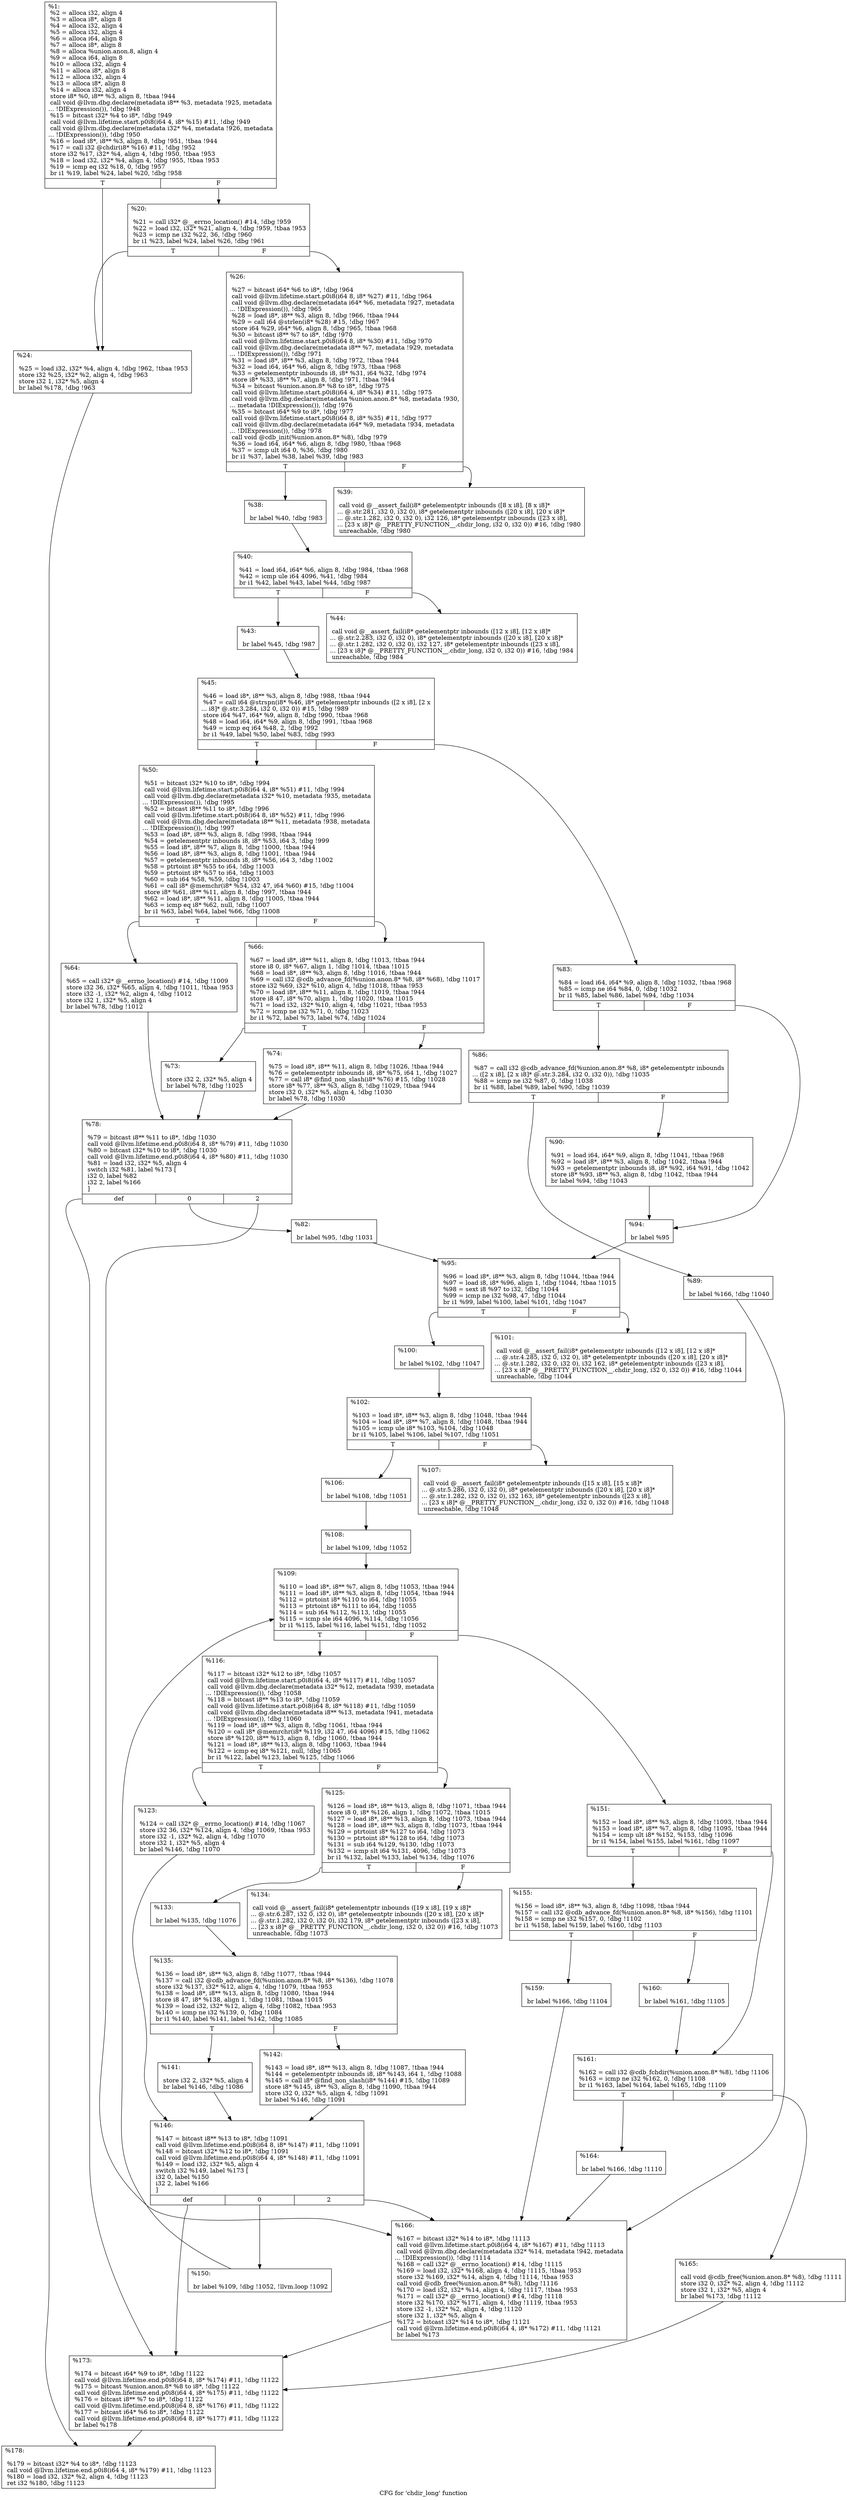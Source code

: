 digraph "CFG for 'chdir_long' function" {
	label="CFG for 'chdir_long' function";

	Node0x251f790 [shape=record,label="{%1:\l  %2 = alloca i32, align 4\l  %3 = alloca i8*, align 8\l  %4 = alloca i32, align 4\l  %5 = alloca i32, align 4\l  %6 = alloca i64, align 8\l  %7 = alloca i8*, align 8\l  %8 = alloca %union.anon.8, align 4\l  %9 = alloca i64, align 8\l  %10 = alloca i32, align 4\l  %11 = alloca i8*, align 8\l  %12 = alloca i32, align 4\l  %13 = alloca i8*, align 8\l  %14 = alloca i32, align 4\l  store i8* %0, i8** %3, align 8, !tbaa !944\l  call void @llvm.dbg.declare(metadata i8** %3, metadata !925, metadata\l... !DIExpression()), !dbg !948\l  %15 = bitcast i32* %4 to i8*, !dbg !949\l  call void @llvm.lifetime.start.p0i8(i64 4, i8* %15) #11, !dbg !949\l  call void @llvm.dbg.declare(metadata i32* %4, metadata !926, metadata\l... !DIExpression()), !dbg !950\l  %16 = load i8*, i8** %3, align 8, !dbg !951, !tbaa !944\l  %17 = call i32 @chdir(i8* %16) #11, !dbg !952\l  store i32 %17, i32* %4, align 4, !dbg !950, !tbaa !953\l  %18 = load i32, i32* %4, align 4, !dbg !955, !tbaa !953\l  %19 = icmp eq i32 %18, 0, !dbg !957\l  br i1 %19, label %24, label %20, !dbg !958\l|{<s0>T|<s1>F}}"];
	Node0x251f790:s0 -> Node0x2387ab0;
	Node0x251f790:s1 -> Node0x2387a60;
	Node0x2387a60 [shape=record,label="{%20:\l\l  %21 = call i32* @__errno_location() #14, !dbg !959\l  %22 = load i32, i32* %21, align 4, !dbg !959, !tbaa !953\l  %23 = icmp ne i32 %22, 36, !dbg !960\l  br i1 %23, label %24, label %26, !dbg !961\l|{<s0>T|<s1>F}}"];
	Node0x2387a60:s0 -> Node0x2387ab0;
	Node0x2387a60:s1 -> Node0x2387b00;
	Node0x2387ab0 [shape=record,label="{%24:\l\l  %25 = load i32, i32* %4, align 4, !dbg !962, !tbaa !953\l  store i32 %25, i32* %2, align 4, !dbg !963\l  store i32 1, i32* %5, align 4\l  br label %178, !dbg !963\l}"];
	Node0x2387ab0 -> Node0x2388960;
	Node0x2387b00 [shape=record,label="{%26:\l\l  %27 = bitcast i64* %6 to i8*, !dbg !964\l  call void @llvm.lifetime.start.p0i8(i64 8, i8* %27) #11, !dbg !964\l  call void @llvm.dbg.declare(metadata i64* %6, metadata !927, metadata\l... !DIExpression()), !dbg !965\l  %28 = load i8*, i8** %3, align 8, !dbg !966, !tbaa !944\l  %29 = call i64 @strlen(i8* %28) #15, !dbg !967\l  store i64 %29, i64* %6, align 8, !dbg !965, !tbaa !968\l  %30 = bitcast i8** %7 to i8*, !dbg !970\l  call void @llvm.lifetime.start.p0i8(i64 8, i8* %30) #11, !dbg !970\l  call void @llvm.dbg.declare(metadata i8** %7, metadata !929, metadata\l... !DIExpression()), !dbg !971\l  %31 = load i8*, i8** %3, align 8, !dbg !972, !tbaa !944\l  %32 = load i64, i64* %6, align 8, !dbg !973, !tbaa !968\l  %33 = getelementptr inbounds i8, i8* %31, i64 %32, !dbg !974\l  store i8* %33, i8** %7, align 8, !dbg !971, !tbaa !944\l  %34 = bitcast %union.anon.8* %8 to i8*, !dbg !975\l  call void @llvm.lifetime.start.p0i8(i64 4, i8* %34) #11, !dbg !975\l  call void @llvm.dbg.declare(metadata %union.anon.8* %8, metadata !930,\l... metadata !DIExpression()), !dbg !976\l  %35 = bitcast i64* %9 to i8*, !dbg !977\l  call void @llvm.lifetime.start.p0i8(i64 8, i8* %35) #11, !dbg !977\l  call void @llvm.dbg.declare(metadata i64* %9, metadata !934, metadata\l... !DIExpression()), !dbg !978\l  call void @cdb_init(%union.anon.8* %8), !dbg !979\l  %36 = load i64, i64* %6, align 8, !dbg !980, !tbaa !968\l  %37 = icmp ult i64 0, %36, !dbg !980\l  br i1 %37, label %38, label %39, !dbg !983\l|{<s0>T|<s1>F}}"];
	Node0x2387b00:s0 -> Node0x2387b50;
	Node0x2387b00:s1 -> Node0x2387ba0;
	Node0x2387b50 [shape=record,label="{%38:\l\l  br label %40, !dbg !983\l}"];
	Node0x2387b50 -> Node0x2387bf0;
	Node0x2387ba0 [shape=record,label="{%39:\l\l  call void @__assert_fail(i8* getelementptr inbounds ([8 x i8], [8 x i8]*\l... @.str.281, i32 0, i32 0), i8* getelementptr inbounds ([20 x i8], [20 x i8]*\l... @.str.1.282, i32 0, i32 0), i32 126, i8* getelementptr inbounds ([23 x i8],\l... [23 x i8]* @__PRETTY_FUNCTION__.chdir_long, i32 0, i32 0)) #16, !dbg !980\l  unreachable, !dbg !980\l}"];
	Node0x2387bf0 [shape=record,label="{%40:\l\l  %41 = load i64, i64* %6, align 8, !dbg !984, !tbaa !968\l  %42 = icmp ule i64 4096, %41, !dbg !984\l  br i1 %42, label %43, label %44, !dbg !987\l|{<s0>T|<s1>F}}"];
	Node0x2387bf0:s0 -> Node0x2387c40;
	Node0x2387bf0:s1 -> Node0x2387c90;
	Node0x2387c40 [shape=record,label="{%43:\l\l  br label %45, !dbg !987\l}"];
	Node0x2387c40 -> Node0x2387ce0;
	Node0x2387c90 [shape=record,label="{%44:\l\l  call void @__assert_fail(i8* getelementptr inbounds ([12 x i8], [12 x i8]*\l... @.str.2.283, i32 0, i32 0), i8* getelementptr inbounds ([20 x i8], [20 x i8]*\l... @.str.1.282, i32 0, i32 0), i32 127, i8* getelementptr inbounds ([23 x i8],\l... [23 x i8]* @__PRETTY_FUNCTION__.chdir_long, i32 0, i32 0)) #16, !dbg !984\l  unreachable, !dbg !984\l}"];
	Node0x2387ce0 [shape=record,label="{%45:\l\l  %46 = load i8*, i8** %3, align 8, !dbg !988, !tbaa !944\l  %47 = call i64 @strspn(i8* %46, i8* getelementptr inbounds ([2 x i8], [2 x\l... i8]* @.str.3.284, i32 0, i32 0)) #15, !dbg !989\l  store i64 %47, i64* %9, align 8, !dbg !990, !tbaa !968\l  %48 = load i64, i64* %9, align 8, !dbg !991, !tbaa !968\l  %49 = icmp eq i64 %48, 2, !dbg !992\l  br i1 %49, label %50, label %83, !dbg !993\l|{<s0>T|<s1>F}}"];
	Node0x2387ce0:s0 -> Node0x2387d30;
	Node0x2387ce0:s1 -> Node0x2387f60;
	Node0x2387d30 [shape=record,label="{%50:\l\l  %51 = bitcast i32* %10 to i8*, !dbg !994\l  call void @llvm.lifetime.start.p0i8(i64 4, i8* %51) #11, !dbg !994\l  call void @llvm.dbg.declare(metadata i32* %10, metadata !935, metadata\l... !DIExpression()), !dbg !995\l  %52 = bitcast i8** %11 to i8*, !dbg !996\l  call void @llvm.lifetime.start.p0i8(i64 8, i8* %52) #11, !dbg !996\l  call void @llvm.dbg.declare(metadata i8** %11, metadata !938, metadata\l... !DIExpression()), !dbg !997\l  %53 = load i8*, i8** %3, align 8, !dbg !998, !tbaa !944\l  %54 = getelementptr inbounds i8, i8* %53, i64 3, !dbg !999\l  %55 = load i8*, i8** %7, align 8, !dbg !1000, !tbaa !944\l  %56 = load i8*, i8** %3, align 8, !dbg !1001, !tbaa !944\l  %57 = getelementptr inbounds i8, i8* %56, i64 3, !dbg !1002\l  %58 = ptrtoint i8* %55 to i64, !dbg !1003\l  %59 = ptrtoint i8* %57 to i64, !dbg !1003\l  %60 = sub i64 %58, %59, !dbg !1003\l  %61 = call i8* @memchr(i8* %54, i32 47, i64 %60) #15, !dbg !1004\l  store i8* %61, i8** %11, align 8, !dbg !997, !tbaa !944\l  %62 = load i8*, i8** %11, align 8, !dbg !1005, !tbaa !944\l  %63 = icmp eq i8* %62, null, !dbg !1007\l  br i1 %63, label %64, label %66, !dbg !1008\l|{<s0>T|<s1>F}}"];
	Node0x2387d30:s0 -> Node0x2387d80;
	Node0x2387d30:s1 -> Node0x2387dd0;
	Node0x2387d80 [shape=record,label="{%64:\l\l  %65 = call i32* @__errno_location() #14, !dbg !1009\l  store i32 36, i32* %65, align 4, !dbg !1011, !tbaa !953\l  store i32 -1, i32* %2, align 4, !dbg !1012\l  store i32 1, i32* %5, align 4\l  br label %78, !dbg !1012\l}"];
	Node0x2387d80 -> Node0x2387ec0;
	Node0x2387dd0 [shape=record,label="{%66:\l\l  %67 = load i8*, i8** %11, align 8, !dbg !1013, !tbaa !944\l  store i8 0, i8* %67, align 1, !dbg !1014, !tbaa !1015\l  %68 = load i8*, i8** %3, align 8, !dbg !1016, !tbaa !944\l  %69 = call i32 @cdb_advance_fd(%union.anon.8* %8, i8* %68), !dbg !1017\l  store i32 %69, i32* %10, align 4, !dbg !1018, !tbaa !953\l  %70 = load i8*, i8** %11, align 8, !dbg !1019, !tbaa !944\l  store i8 47, i8* %70, align 1, !dbg !1020, !tbaa !1015\l  %71 = load i32, i32* %10, align 4, !dbg !1021, !tbaa !953\l  %72 = icmp ne i32 %71, 0, !dbg !1023\l  br i1 %72, label %73, label %74, !dbg !1024\l|{<s0>T|<s1>F}}"];
	Node0x2387dd0:s0 -> Node0x2387e20;
	Node0x2387dd0:s1 -> Node0x2387e70;
	Node0x2387e20 [shape=record,label="{%73:\l\l  store i32 2, i32* %5, align 4\l  br label %78, !dbg !1025\l}"];
	Node0x2387e20 -> Node0x2387ec0;
	Node0x2387e70 [shape=record,label="{%74:\l\l  %75 = load i8*, i8** %11, align 8, !dbg !1026, !tbaa !944\l  %76 = getelementptr inbounds i8, i8* %75, i64 1, !dbg !1027\l  %77 = call i8* @find_non_slash(i8* %76) #15, !dbg !1028\l  store i8* %77, i8** %3, align 8, !dbg !1029, !tbaa !944\l  store i32 0, i32* %5, align 4, !dbg !1030\l  br label %78, !dbg !1030\l}"];
	Node0x2387e70 -> Node0x2387ec0;
	Node0x2387ec0 [shape=record,label="{%78:\l\l  %79 = bitcast i8** %11 to i8*, !dbg !1030\l  call void @llvm.lifetime.end.p0i8(i64 8, i8* %79) #11, !dbg !1030\l  %80 = bitcast i32* %10 to i8*, !dbg !1030\l  call void @llvm.lifetime.end.p0i8(i64 4, i8* %80) #11, !dbg !1030\l  %81 = load i32, i32* %5, align 4\l  switch i32 %81, label %173 [\l    i32 0, label %82\l    i32 2, label %166\l  ]\l|{<s0>def|<s1>0|<s2>2}}"];
	Node0x2387ec0:s0 -> Node0x2388910;
	Node0x2387ec0:s1 -> Node0x2387f10;
	Node0x2387ec0:s2 -> Node0x23888c0;
	Node0x2387f10 [shape=record,label="{%82:\l\l  br label %95, !dbg !1031\l}"];
	Node0x2387f10 -> Node0x23880f0;
	Node0x2387f60 [shape=record,label="{%83:\l\l  %84 = load i64, i64* %9, align 8, !dbg !1032, !tbaa !968\l  %85 = icmp ne i64 %84, 0, !dbg !1032\l  br i1 %85, label %86, label %94, !dbg !1034\l|{<s0>T|<s1>F}}"];
	Node0x2387f60:s0 -> Node0x2387fb0;
	Node0x2387f60:s1 -> Node0x23880a0;
	Node0x2387fb0 [shape=record,label="{%86:\l\l  %87 = call i32 @cdb_advance_fd(%union.anon.8* %8, i8* getelementptr inbounds\l... ([2 x i8], [2 x i8]* @.str.3.284, i32 0, i32 0)), !dbg !1035\l  %88 = icmp ne i32 %87, 0, !dbg !1038\l  br i1 %88, label %89, label %90, !dbg !1039\l|{<s0>T|<s1>F}}"];
	Node0x2387fb0:s0 -> Node0x2388000;
	Node0x2387fb0:s1 -> Node0x2388050;
	Node0x2388000 [shape=record,label="{%89:\l\l  br label %166, !dbg !1040\l}"];
	Node0x2388000 -> Node0x23888c0;
	Node0x2388050 [shape=record,label="{%90:\l\l  %91 = load i64, i64* %9, align 8, !dbg !1041, !tbaa !968\l  %92 = load i8*, i8** %3, align 8, !dbg !1042, !tbaa !944\l  %93 = getelementptr inbounds i8, i8* %92, i64 %91, !dbg !1042\l  store i8* %93, i8** %3, align 8, !dbg !1042, !tbaa !944\l  br label %94, !dbg !1043\l}"];
	Node0x2388050 -> Node0x23880a0;
	Node0x23880a0 [shape=record,label="{%94:\l\l  br label %95\l}"];
	Node0x23880a0 -> Node0x23880f0;
	Node0x23880f0 [shape=record,label="{%95:\l\l  %96 = load i8*, i8** %3, align 8, !dbg !1044, !tbaa !944\l  %97 = load i8, i8* %96, align 1, !dbg !1044, !tbaa !1015\l  %98 = sext i8 %97 to i32, !dbg !1044\l  %99 = icmp ne i32 %98, 47, !dbg !1044\l  br i1 %99, label %100, label %101, !dbg !1047\l|{<s0>T|<s1>F}}"];
	Node0x23880f0:s0 -> Node0x2388140;
	Node0x23880f0:s1 -> Node0x2388190;
	Node0x2388140 [shape=record,label="{%100:\l\l  br label %102, !dbg !1047\l}"];
	Node0x2388140 -> Node0x23881e0;
	Node0x2388190 [shape=record,label="{%101:\l\l  call void @__assert_fail(i8* getelementptr inbounds ([12 x i8], [12 x i8]*\l... @.str.4.285, i32 0, i32 0), i8* getelementptr inbounds ([20 x i8], [20 x i8]*\l... @.str.1.282, i32 0, i32 0), i32 162, i8* getelementptr inbounds ([23 x i8],\l... [23 x i8]* @__PRETTY_FUNCTION__.chdir_long, i32 0, i32 0)) #16, !dbg !1044\l  unreachable, !dbg !1044\l}"];
	Node0x23881e0 [shape=record,label="{%102:\l\l  %103 = load i8*, i8** %3, align 8, !dbg !1048, !tbaa !944\l  %104 = load i8*, i8** %7, align 8, !dbg !1048, !tbaa !944\l  %105 = icmp ule i8* %103, %104, !dbg !1048\l  br i1 %105, label %106, label %107, !dbg !1051\l|{<s0>T|<s1>F}}"];
	Node0x23881e0:s0 -> Node0x2388230;
	Node0x23881e0:s1 -> Node0x2388280;
	Node0x2388230 [shape=record,label="{%106:\l\l  br label %108, !dbg !1051\l}"];
	Node0x2388230 -> Node0x23882d0;
	Node0x2388280 [shape=record,label="{%107:\l\l  call void @__assert_fail(i8* getelementptr inbounds ([15 x i8], [15 x i8]*\l... @.str.5.286, i32 0, i32 0), i8* getelementptr inbounds ([20 x i8], [20 x i8]*\l... @.str.1.282, i32 0, i32 0), i32 163, i8* getelementptr inbounds ([23 x i8],\l... [23 x i8]* @__PRETTY_FUNCTION__.chdir_long, i32 0, i32 0)) #16, !dbg !1048\l  unreachable, !dbg !1048\l}"];
	Node0x23882d0 [shape=record,label="{%108:\l\l  br label %109, !dbg !1052\l}"];
	Node0x23882d0 -> Node0x2388320;
	Node0x2388320 [shape=record,label="{%109:\l\l  %110 = load i8*, i8** %7, align 8, !dbg !1053, !tbaa !944\l  %111 = load i8*, i8** %3, align 8, !dbg !1054, !tbaa !944\l  %112 = ptrtoint i8* %110 to i64, !dbg !1055\l  %113 = ptrtoint i8* %111 to i64, !dbg !1055\l  %114 = sub i64 %112, %113, !dbg !1055\l  %115 = icmp sle i64 4096, %114, !dbg !1056\l  br i1 %115, label %116, label %151, !dbg !1052\l|{<s0>T|<s1>F}}"];
	Node0x2388320:s0 -> Node0x2388370;
	Node0x2388320:s1 -> Node0x2388690;
	Node0x2388370 [shape=record,label="{%116:\l\l  %117 = bitcast i32* %12 to i8*, !dbg !1057\l  call void @llvm.lifetime.start.p0i8(i64 4, i8* %117) #11, !dbg !1057\l  call void @llvm.dbg.declare(metadata i32* %12, metadata !939, metadata\l... !DIExpression()), !dbg !1058\l  %118 = bitcast i8** %13 to i8*, !dbg !1059\l  call void @llvm.lifetime.start.p0i8(i64 8, i8* %118) #11, !dbg !1059\l  call void @llvm.dbg.declare(metadata i8** %13, metadata !941, metadata\l... !DIExpression()), !dbg !1060\l  %119 = load i8*, i8** %3, align 8, !dbg !1061, !tbaa !944\l  %120 = call i8* @memrchr(i8* %119, i32 47, i64 4096) #15, !dbg !1062\l  store i8* %120, i8** %13, align 8, !dbg !1060, !tbaa !944\l  %121 = load i8*, i8** %13, align 8, !dbg !1063, !tbaa !944\l  %122 = icmp eq i8* %121, null, !dbg !1065\l  br i1 %122, label %123, label %125, !dbg !1066\l|{<s0>T|<s1>F}}"];
	Node0x2388370:s0 -> Node0x23883c0;
	Node0x2388370:s1 -> Node0x2388410;
	Node0x23883c0 [shape=record,label="{%123:\l\l  %124 = call i32* @__errno_location() #14, !dbg !1067\l  store i32 36, i32* %124, align 4, !dbg !1069, !tbaa !953\l  store i32 -1, i32* %2, align 4, !dbg !1070\l  store i32 1, i32* %5, align 4\l  br label %146, !dbg !1070\l}"];
	Node0x23883c0 -> Node0x23885f0;
	Node0x2388410 [shape=record,label="{%125:\l\l  %126 = load i8*, i8** %13, align 8, !dbg !1071, !tbaa !944\l  store i8 0, i8* %126, align 1, !dbg !1072, !tbaa !1015\l  %127 = load i8*, i8** %13, align 8, !dbg !1073, !tbaa !944\l  %128 = load i8*, i8** %3, align 8, !dbg !1073, !tbaa !944\l  %129 = ptrtoint i8* %127 to i64, !dbg !1073\l  %130 = ptrtoint i8* %128 to i64, !dbg !1073\l  %131 = sub i64 %129, %130, !dbg !1073\l  %132 = icmp slt i64 %131, 4096, !dbg !1073\l  br i1 %132, label %133, label %134, !dbg !1076\l|{<s0>T|<s1>F}}"];
	Node0x2388410:s0 -> Node0x2388460;
	Node0x2388410:s1 -> Node0x23884b0;
	Node0x2388460 [shape=record,label="{%133:\l\l  br label %135, !dbg !1076\l}"];
	Node0x2388460 -> Node0x2388500;
	Node0x23884b0 [shape=record,label="{%134:\l\l  call void @__assert_fail(i8* getelementptr inbounds ([19 x i8], [19 x i8]*\l... @.str.6.287, i32 0, i32 0), i8* getelementptr inbounds ([20 x i8], [20 x i8]*\l... @.str.1.282, i32 0, i32 0), i32 179, i8* getelementptr inbounds ([23 x i8],\l... [23 x i8]* @__PRETTY_FUNCTION__.chdir_long, i32 0, i32 0)) #16, !dbg !1073\l  unreachable, !dbg !1073\l}"];
	Node0x2388500 [shape=record,label="{%135:\l\l  %136 = load i8*, i8** %3, align 8, !dbg !1077, !tbaa !944\l  %137 = call i32 @cdb_advance_fd(%union.anon.8* %8, i8* %136), !dbg !1078\l  store i32 %137, i32* %12, align 4, !dbg !1079, !tbaa !953\l  %138 = load i8*, i8** %13, align 8, !dbg !1080, !tbaa !944\l  store i8 47, i8* %138, align 1, !dbg !1081, !tbaa !1015\l  %139 = load i32, i32* %12, align 4, !dbg !1082, !tbaa !953\l  %140 = icmp ne i32 %139, 0, !dbg !1084\l  br i1 %140, label %141, label %142, !dbg !1085\l|{<s0>T|<s1>F}}"];
	Node0x2388500:s0 -> Node0x2388550;
	Node0x2388500:s1 -> Node0x23885a0;
	Node0x2388550 [shape=record,label="{%141:\l\l  store i32 2, i32* %5, align 4\l  br label %146, !dbg !1086\l}"];
	Node0x2388550 -> Node0x23885f0;
	Node0x23885a0 [shape=record,label="{%142:\l\l  %143 = load i8*, i8** %13, align 8, !dbg !1087, !tbaa !944\l  %144 = getelementptr inbounds i8, i8* %143, i64 1, !dbg !1088\l  %145 = call i8* @find_non_slash(i8* %144) #15, !dbg !1089\l  store i8* %145, i8** %3, align 8, !dbg !1090, !tbaa !944\l  store i32 0, i32* %5, align 4, !dbg !1091\l  br label %146, !dbg !1091\l}"];
	Node0x23885a0 -> Node0x23885f0;
	Node0x23885f0 [shape=record,label="{%146:\l\l  %147 = bitcast i8** %13 to i8*, !dbg !1091\l  call void @llvm.lifetime.end.p0i8(i64 8, i8* %147) #11, !dbg !1091\l  %148 = bitcast i32* %12 to i8*, !dbg !1091\l  call void @llvm.lifetime.end.p0i8(i64 4, i8* %148) #11, !dbg !1091\l  %149 = load i32, i32* %5, align 4\l  switch i32 %149, label %173 [\l    i32 0, label %150\l    i32 2, label %166\l  ]\l|{<s0>def|<s1>0|<s2>2}}"];
	Node0x23885f0:s0 -> Node0x2388910;
	Node0x23885f0:s1 -> Node0x2388640;
	Node0x23885f0:s2 -> Node0x23888c0;
	Node0x2388640 [shape=record,label="{%150:\l\l  br label %109, !dbg !1052, !llvm.loop !1092\l}"];
	Node0x2388640 -> Node0x2388320;
	Node0x2388690 [shape=record,label="{%151:\l\l  %152 = load i8*, i8** %3, align 8, !dbg !1093, !tbaa !944\l  %153 = load i8*, i8** %7, align 8, !dbg !1095, !tbaa !944\l  %154 = icmp ult i8* %152, %153, !dbg !1096\l  br i1 %154, label %155, label %161, !dbg !1097\l|{<s0>T|<s1>F}}"];
	Node0x2388690:s0 -> Node0x23886e0;
	Node0x2388690:s1 -> Node0x23887d0;
	Node0x23886e0 [shape=record,label="{%155:\l\l  %156 = load i8*, i8** %3, align 8, !dbg !1098, !tbaa !944\l  %157 = call i32 @cdb_advance_fd(%union.anon.8* %8, i8* %156), !dbg !1101\l  %158 = icmp ne i32 %157, 0, !dbg !1102\l  br i1 %158, label %159, label %160, !dbg !1103\l|{<s0>T|<s1>F}}"];
	Node0x23886e0:s0 -> Node0x2388730;
	Node0x23886e0:s1 -> Node0x2388780;
	Node0x2388730 [shape=record,label="{%159:\l\l  br label %166, !dbg !1104\l}"];
	Node0x2388730 -> Node0x23888c0;
	Node0x2388780 [shape=record,label="{%160:\l\l  br label %161, !dbg !1105\l}"];
	Node0x2388780 -> Node0x23887d0;
	Node0x23887d0 [shape=record,label="{%161:\l\l  %162 = call i32 @cdb_fchdir(%union.anon.8* %8), !dbg !1106\l  %163 = icmp ne i32 %162, 0, !dbg !1108\l  br i1 %163, label %164, label %165, !dbg !1109\l|{<s0>T|<s1>F}}"];
	Node0x23887d0:s0 -> Node0x2388820;
	Node0x23887d0:s1 -> Node0x2388870;
	Node0x2388820 [shape=record,label="{%164:\l\l  br label %166, !dbg !1110\l}"];
	Node0x2388820 -> Node0x23888c0;
	Node0x2388870 [shape=record,label="{%165:\l\l  call void @cdb_free(%union.anon.8* %8), !dbg !1111\l  store i32 0, i32* %2, align 4, !dbg !1112\l  store i32 1, i32* %5, align 4\l  br label %173, !dbg !1112\l}"];
	Node0x2388870 -> Node0x2388910;
	Node0x23888c0 [shape=record,label="{%166:\l\l  %167 = bitcast i32* %14 to i8*, !dbg !1113\l  call void @llvm.lifetime.start.p0i8(i64 4, i8* %167) #11, !dbg !1113\l  call void @llvm.dbg.declare(metadata i32* %14, metadata !942, metadata\l... !DIExpression()), !dbg !1114\l  %168 = call i32* @__errno_location() #14, !dbg !1115\l  %169 = load i32, i32* %168, align 4, !dbg !1115, !tbaa !953\l  store i32 %169, i32* %14, align 4, !dbg !1114, !tbaa !953\l  call void @cdb_free(%union.anon.8* %8), !dbg !1116\l  %170 = load i32, i32* %14, align 4, !dbg !1117, !tbaa !953\l  %171 = call i32* @__errno_location() #14, !dbg !1118\l  store i32 %170, i32* %171, align 4, !dbg !1119, !tbaa !953\l  store i32 -1, i32* %2, align 4, !dbg !1120\l  store i32 1, i32* %5, align 4\l  %172 = bitcast i32* %14 to i8*, !dbg !1121\l  call void @llvm.lifetime.end.p0i8(i64 4, i8* %172) #11, !dbg !1121\l  br label %173\l}"];
	Node0x23888c0 -> Node0x2388910;
	Node0x2388910 [shape=record,label="{%173:\l\l  %174 = bitcast i64* %9 to i8*, !dbg !1122\l  call void @llvm.lifetime.end.p0i8(i64 8, i8* %174) #11, !dbg !1122\l  %175 = bitcast %union.anon.8* %8 to i8*, !dbg !1122\l  call void @llvm.lifetime.end.p0i8(i64 4, i8* %175) #11, !dbg !1122\l  %176 = bitcast i8** %7 to i8*, !dbg !1122\l  call void @llvm.lifetime.end.p0i8(i64 8, i8* %176) #11, !dbg !1122\l  %177 = bitcast i64* %6 to i8*, !dbg !1122\l  call void @llvm.lifetime.end.p0i8(i64 8, i8* %177) #11, !dbg !1122\l  br label %178\l}"];
	Node0x2388910 -> Node0x2388960;
	Node0x2388960 [shape=record,label="{%178:\l\l  %179 = bitcast i32* %4 to i8*, !dbg !1123\l  call void @llvm.lifetime.end.p0i8(i64 4, i8* %179) #11, !dbg !1123\l  %180 = load i32, i32* %2, align 4, !dbg !1123\l  ret i32 %180, !dbg !1123\l}"];
}
